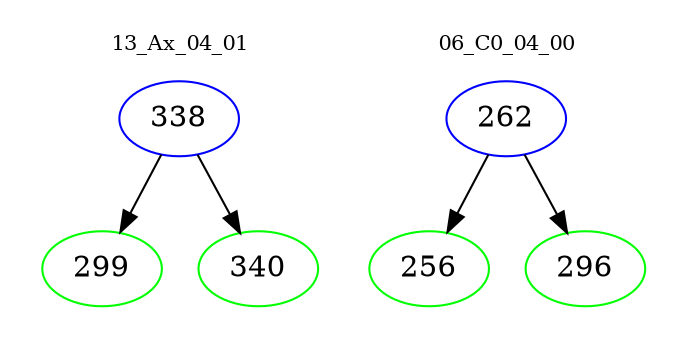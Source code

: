 digraph{
subgraph cluster_0 {
color = white
label = "13_Ax_04_01";
fontsize=10;
T0_338 [label="338", color="blue"]
T0_338 -> T0_299 [color="black"]
T0_299 [label="299", color="green"]
T0_338 -> T0_340 [color="black"]
T0_340 [label="340", color="green"]
}
subgraph cluster_1 {
color = white
label = "06_C0_04_00";
fontsize=10;
T1_262 [label="262", color="blue"]
T1_262 -> T1_256 [color="black"]
T1_256 [label="256", color="green"]
T1_262 -> T1_296 [color="black"]
T1_296 [label="296", color="green"]
}
}
